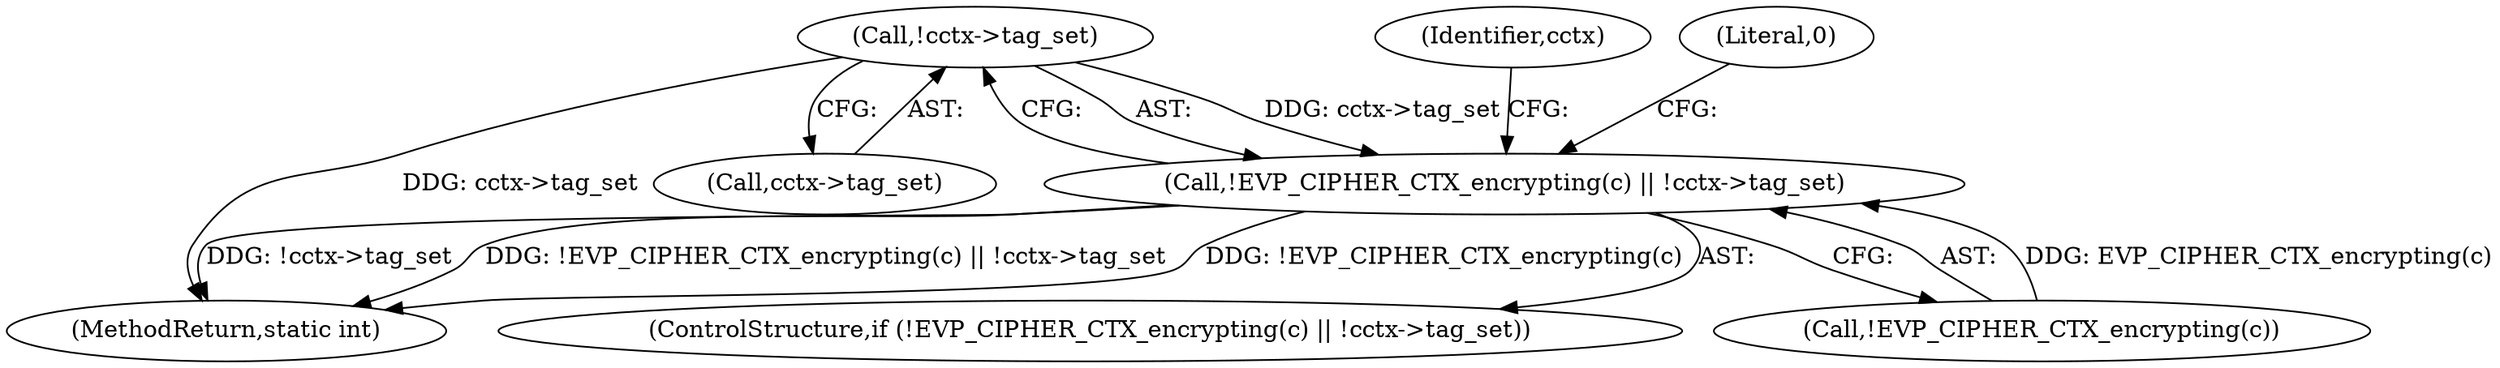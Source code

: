 digraph "0_openssl_00d965474b22b54e4275232bc71ee0c699c5cd21@pointer" {
"1000318" [label="(Call,!cctx->tag_set)"];
"1000314" [label="(Call,!EVP_CIPHER_CTX_encrypting(c) || !cctx->tag_set)"];
"1000402" [label="(MethodReturn,static int)"];
"1000318" [label="(Call,!cctx->tag_set)"];
"1000329" [label="(Identifier,cctx)"];
"1000314" [label="(Call,!EVP_CIPHER_CTX_encrypting(c) || !cctx->tag_set)"];
"1000319" [label="(Call,cctx->tag_set)"];
"1000323" [label="(Literal,0)"];
"1000313" [label="(ControlStructure,if (!EVP_CIPHER_CTX_encrypting(c) || !cctx->tag_set))"];
"1000315" [label="(Call,!EVP_CIPHER_CTX_encrypting(c))"];
"1000318" -> "1000314"  [label="AST: "];
"1000318" -> "1000319"  [label="CFG: "];
"1000319" -> "1000318"  [label="AST: "];
"1000314" -> "1000318"  [label="CFG: "];
"1000318" -> "1000402"  [label="DDG: cctx->tag_set"];
"1000318" -> "1000314"  [label="DDG: cctx->tag_set"];
"1000314" -> "1000313"  [label="AST: "];
"1000314" -> "1000315"  [label="CFG: "];
"1000315" -> "1000314"  [label="AST: "];
"1000323" -> "1000314"  [label="CFG: "];
"1000329" -> "1000314"  [label="CFG: "];
"1000314" -> "1000402"  [label="DDG: !EVP_CIPHER_CTX_encrypting(c)"];
"1000314" -> "1000402"  [label="DDG: !cctx->tag_set"];
"1000314" -> "1000402"  [label="DDG: !EVP_CIPHER_CTX_encrypting(c) || !cctx->tag_set"];
"1000315" -> "1000314"  [label="DDG: EVP_CIPHER_CTX_encrypting(c)"];
}
